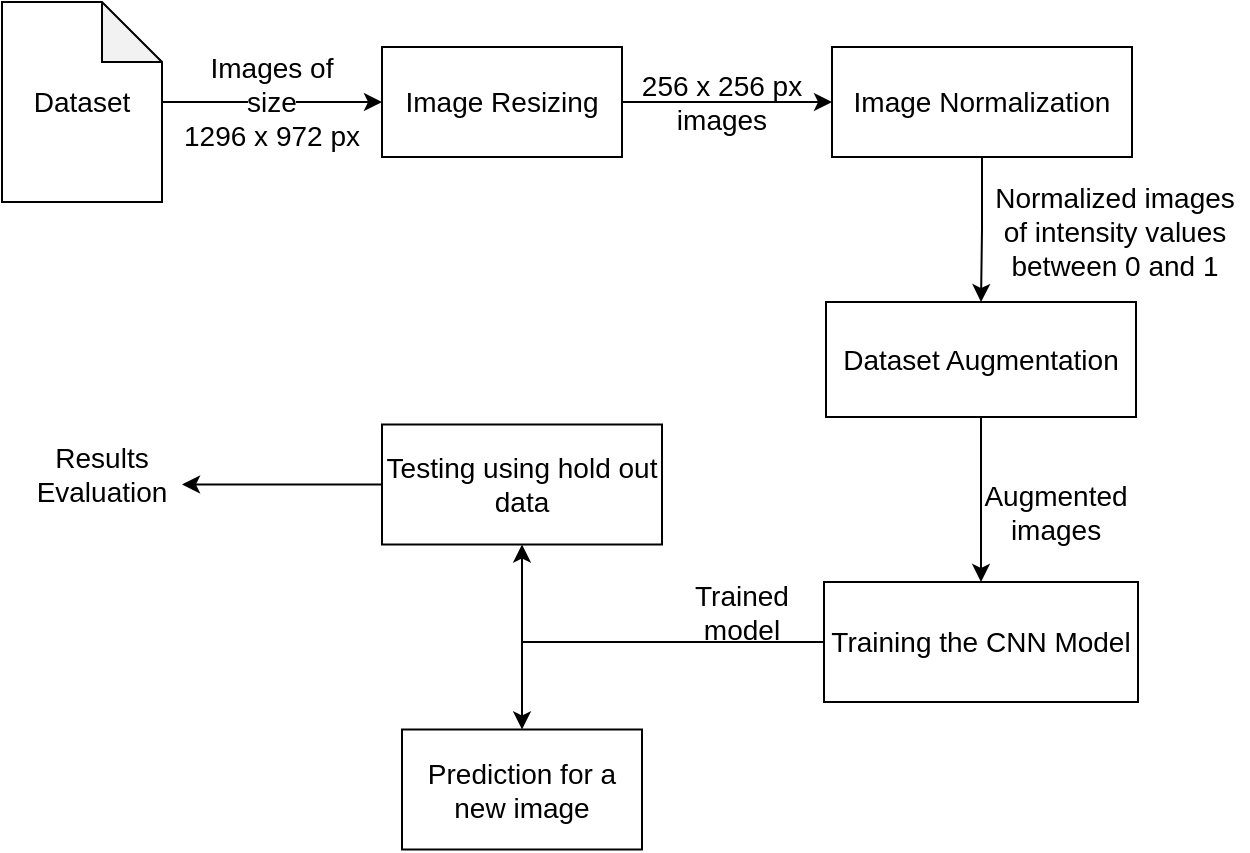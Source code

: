 <mxfile version="16.0.3" type="device"><diagram id="l5iS1VHM42SmHl8FYz35" name="Page-1"><mxGraphModel dx="979" dy="613" grid="1" gridSize="10" guides="1" tooltips="1" connect="1" arrows="1" fold="1" page="1" pageScale="1" pageWidth="827" pageHeight="1169" math="0" shadow="0"><root><mxCell id="0"/><mxCell id="1" parent="0"/><mxCell id="7CbrbIh1z8PVUXFQXlcp-8" value="" style="edgeStyle=orthogonalEdgeStyle;rounded=0;orthogonalLoop=1;jettySize=auto;html=1;fontSize=14;startArrow=none;startFill=0;endArrow=classic;endFill=1;" edge="1" parent="1" source="7CbrbIh1z8PVUXFQXlcp-9" target="7CbrbIh1z8PVUXFQXlcp-11"><mxGeometry relative="1" as="geometry"/></mxCell><mxCell id="7CbrbIh1z8PVUXFQXlcp-9" value="&lt;font style=&quot;font-size: 14px&quot;&gt;Dataset&lt;/font&gt;" style="shape=note;whiteSpace=wrap;html=1;backgroundOutline=1;darkOpacity=0.05;" vertex="1" parent="1"><mxGeometry x="10" y="140" width="80" height="100" as="geometry"/></mxCell><mxCell id="7CbrbIh1z8PVUXFQXlcp-10" style="edgeStyle=orthogonalEdgeStyle;rounded=0;orthogonalLoop=1;jettySize=auto;html=1;entryX=0;entryY=0.5;entryDx=0;entryDy=0;fontSize=14;startArrow=none;startFill=0;endArrow=classic;endFill=1;" edge="1" parent="1" source="7CbrbIh1z8PVUXFQXlcp-11" target="7CbrbIh1z8PVUXFQXlcp-20"><mxGeometry relative="1" as="geometry"/></mxCell><mxCell id="7CbrbIh1z8PVUXFQXlcp-11" value="Image Resizing" style="rounded=0;whiteSpace=wrap;html=1;fontSize=14;" vertex="1" parent="1"><mxGeometry x="200" y="162.5" width="120" height="55" as="geometry"/></mxCell><mxCell id="7CbrbIh1z8PVUXFQXlcp-12" style="edgeStyle=orthogonalEdgeStyle;rounded=0;orthogonalLoop=1;jettySize=auto;html=1;entryX=0.5;entryY=0;entryDx=0;entryDy=0;fontSize=14;startArrow=none;startFill=0;endArrow=classic;endFill=1;" edge="1" parent="1" source="7CbrbIh1z8PVUXFQXlcp-13" target="7CbrbIh1z8PVUXFQXlcp-16"><mxGeometry relative="1" as="geometry"/></mxCell><mxCell id="7CbrbIh1z8PVUXFQXlcp-13" value="Dataset Augmentation" style="rounded=0;whiteSpace=wrap;html=1;fontSize=14;" vertex="1" parent="1"><mxGeometry x="422" y="290" width="155" height="57.5" as="geometry"/></mxCell><mxCell id="7CbrbIh1z8PVUXFQXlcp-14" style="edgeStyle=orthogonalEdgeStyle;rounded=0;orthogonalLoop=1;jettySize=auto;html=1;fontSize=14;startArrow=none;startFill=0;endArrow=classic;endFill=1;" edge="1" parent="1" source="7CbrbIh1z8PVUXFQXlcp-16" target="7CbrbIh1z8PVUXFQXlcp-18"><mxGeometry relative="1" as="geometry"/></mxCell><mxCell id="7CbrbIh1z8PVUXFQXlcp-15" style="edgeStyle=orthogonalEdgeStyle;rounded=0;orthogonalLoop=1;jettySize=auto;html=1;fontSize=14;startArrow=none;startFill=0;endArrow=classic;endFill=1;" edge="1" parent="1" source="7CbrbIh1z8PVUXFQXlcp-16" target="7CbrbIh1z8PVUXFQXlcp-29"><mxGeometry relative="1" as="geometry"/></mxCell><mxCell id="7CbrbIh1z8PVUXFQXlcp-16" value="Training the CNN Model" style="rounded=0;whiteSpace=wrap;html=1;fontSize=14;" vertex="1" parent="1"><mxGeometry x="421" y="430" width="157" height="60" as="geometry"/></mxCell><mxCell id="7CbrbIh1z8PVUXFQXlcp-17" style="edgeStyle=orthogonalEdgeStyle;rounded=0;orthogonalLoop=1;jettySize=auto;html=1;fontSize=14;startArrow=none;startFill=0;endArrow=classic;endFill=1;" edge="1" parent="1" source="7CbrbIh1z8PVUXFQXlcp-18"><mxGeometry relative="1" as="geometry"><mxPoint x="100" y="381.25" as="targetPoint"/></mxGeometry></mxCell><mxCell id="7CbrbIh1z8PVUXFQXlcp-18" value="Testing using hold out data" style="rounded=0;whiteSpace=wrap;html=1;fontSize=14;" vertex="1" parent="1"><mxGeometry x="200" y="351.25" width="140" height="60" as="geometry"/></mxCell><mxCell id="7CbrbIh1z8PVUXFQXlcp-19" style="edgeStyle=orthogonalEdgeStyle;rounded=0;orthogonalLoop=1;jettySize=auto;html=1;entryX=0.5;entryY=0;entryDx=0;entryDy=0;fontSize=14;startArrow=none;startFill=0;endArrow=classic;endFill=1;" edge="1" parent="1" source="7CbrbIh1z8PVUXFQXlcp-20" target="7CbrbIh1z8PVUXFQXlcp-13"><mxGeometry relative="1" as="geometry"/></mxCell><mxCell id="7CbrbIh1z8PVUXFQXlcp-20" value="Image Normalization" style="rounded=0;whiteSpace=wrap;html=1;fontSize=14;" vertex="1" parent="1"><mxGeometry x="425" y="162.5" width="150" height="55" as="geometry"/></mxCell><mxCell id="7CbrbIh1z8PVUXFQXlcp-21" value="&lt;span style=&quot;background-color: rgb(255 , 255 , 255)&quot;&gt;Images of&lt;/span&gt;&lt;br&gt;&lt;span style=&quot;background-color: rgb(255 , 255 , 255)&quot;&gt;size&lt;/span&gt;&lt;br&gt;&lt;span style=&quot;background-color: rgb(255 , 255 , 255)&quot;&gt;1296 x 972 px&lt;/span&gt;" style="text;html=1;strokeColor=none;fillColor=none;align=center;verticalAlign=middle;whiteSpace=wrap;rounded=0;fontSize=14;" vertex="1" parent="1"><mxGeometry x="100" y="175" width="90" height="30" as="geometry"/></mxCell><mxCell id="7CbrbIh1z8PVUXFQXlcp-22" value="256 x 256 px images" style="text;html=1;strokeColor=none;fillColor=none;align=center;verticalAlign=middle;whiteSpace=wrap;rounded=0;fontSize=14;" vertex="1" parent="1"><mxGeometry x="325" y="175" width="90" height="30" as="geometry"/></mxCell><mxCell id="7CbrbIh1z8PVUXFQXlcp-23" value="Normalized images of intensity values between 0 and 1" style="text;html=1;strokeColor=none;fillColor=none;align=center;verticalAlign=middle;whiteSpace=wrap;rounded=0;fontSize=14;" vertex="1" parent="1"><mxGeometry x="500" y="240" width="133" height="30" as="geometry"/></mxCell><mxCell id="7CbrbIh1z8PVUXFQXlcp-24" value="Augmented images" style="text;html=1;strokeColor=none;fillColor=none;align=center;verticalAlign=middle;whiteSpace=wrap;rounded=0;fontSize=14;" vertex="1" parent="1"><mxGeometry x="507.25" y="380" width="60" height="30" as="geometry"/></mxCell><mxCell id="7CbrbIh1z8PVUXFQXlcp-25" value="Trained model" style="text;html=1;strokeColor=none;fillColor=none;align=center;verticalAlign=middle;whiteSpace=wrap;rounded=0;fontSize=14;" vertex="1" parent="1"><mxGeometry x="350" y="430" width="60" height="30" as="geometry"/></mxCell><mxCell id="7CbrbIh1z8PVUXFQXlcp-26" value="Results Evaluation" style="text;html=1;strokeColor=none;fillColor=none;align=center;verticalAlign=middle;whiteSpace=wrap;rounded=0;fontSize=14;" vertex="1" parent="1"><mxGeometry x="30" y="361.25" width="60" height="30" as="geometry"/></mxCell><mxCell id="7CbrbIh1z8PVUXFQXlcp-29" value="Prediction for a new image" style="rounded=0;whiteSpace=wrap;html=1;fontSize=14;" vertex="1" parent="1"><mxGeometry x="210" y="503.75" width="120" height="60" as="geometry"/></mxCell></root></mxGraphModel></diagram></mxfile>